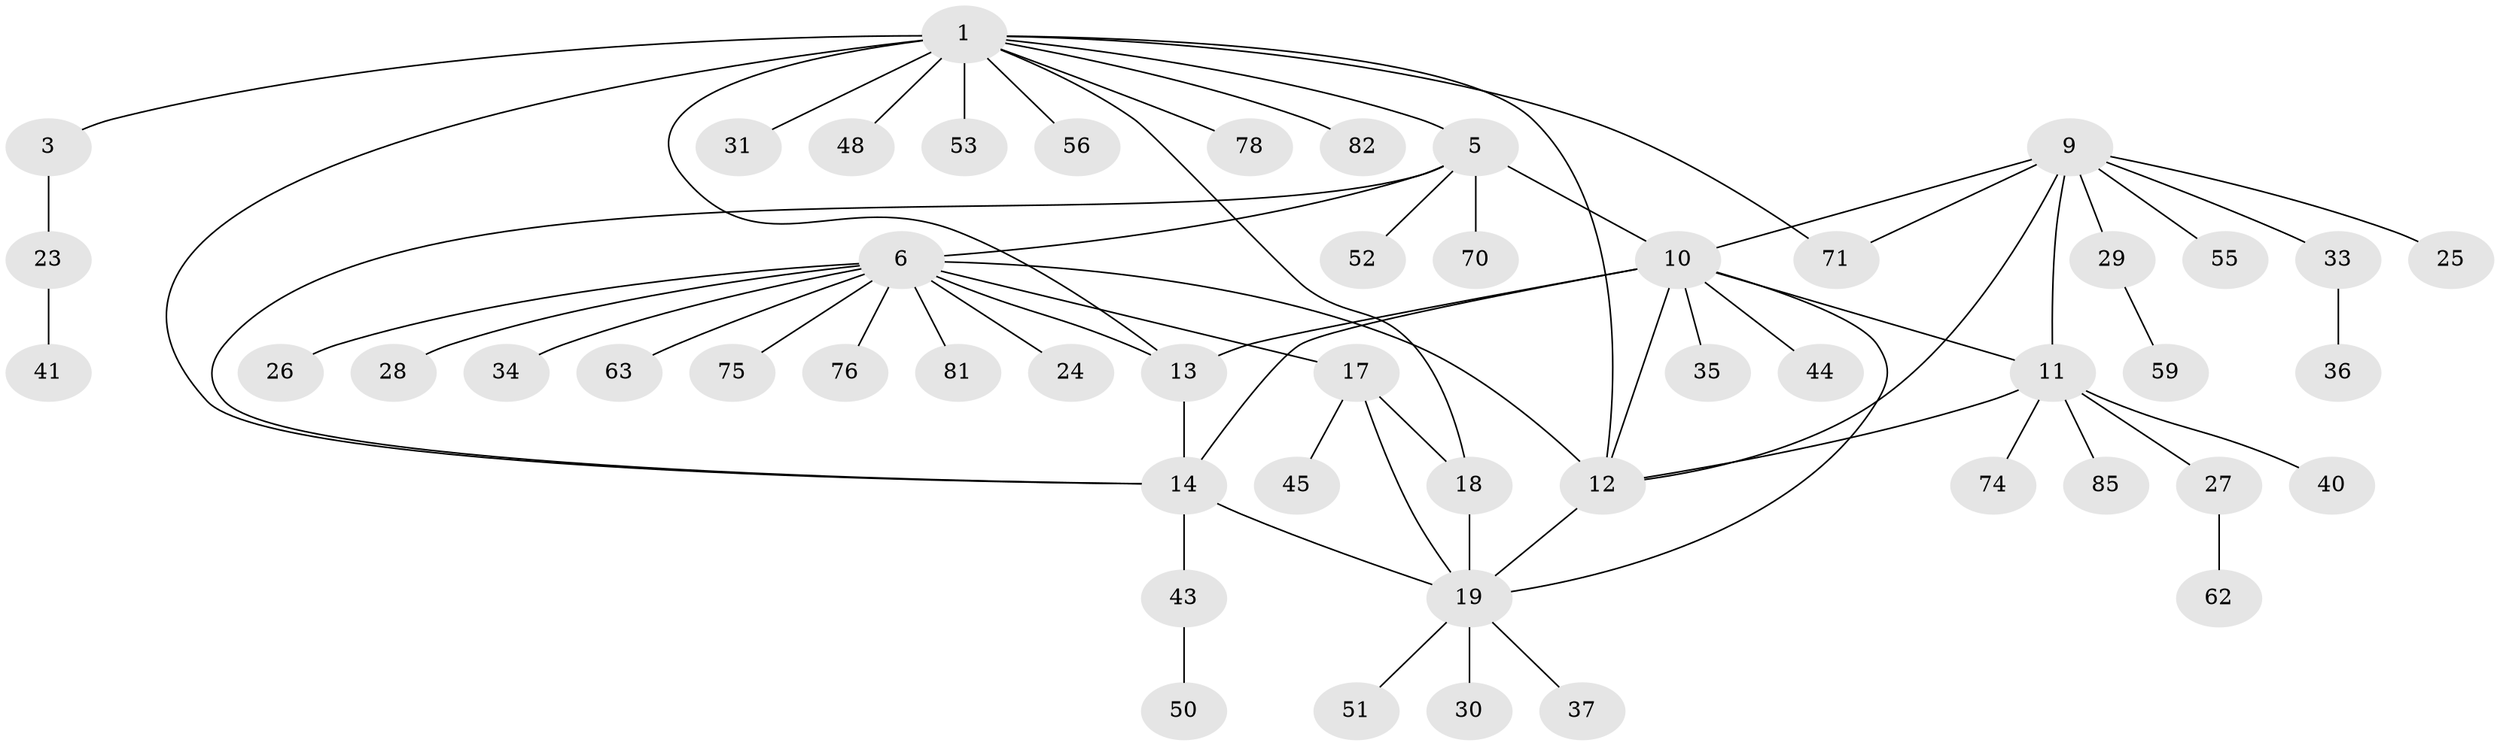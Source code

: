 // original degree distribution, {6: 0.058823529411764705, 7: 0.047058823529411764, 4: 0.03529411764705882, 9: 0.011764705882352941, 5: 0.07058823529411765, 12: 0.011764705882352941, 8: 0.011764705882352941, 10: 0.011764705882352941, 2: 0.1411764705882353, 1: 0.5647058823529412, 3: 0.03529411764705882}
// Generated by graph-tools (version 1.1) at 2025/19/03/04/25 18:19:30]
// undirected, 51 vertices, 66 edges
graph export_dot {
graph [start="1"]
  node [color=gray90,style=filled];
  1 [super="+2+4"];
  3;
  5 [super="+7"];
  6 [super="+21+8+46+49"];
  9;
  10 [super="+16+42"];
  11;
  12;
  13;
  14 [super="+15"];
  17;
  18 [super="+39"];
  19 [super="+68+80+20"];
  23 [super="+77+79"];
  24;
  25;
  26;
  27;
  28 [super="+38"];
  29;
  30;
  31;
  33;
  34;
  35;
  36;
  37;
  40;
  41;
  43 [super="+54"];
  44;
  45 [super="+65"];
  48 [super="+67"];
  50;
  51;
  52;
  53;
  55;
  56;
  59;
  62;
  63;
  70;
  71;
  74;
  75;
  76;
  78;
  81;
  82;
  85;
  1 -- 3 [weight=3];
  1 -- 56;
  1 -- 71;
  1 -- 48;
  1 -- 82;
  1 -- 78;
  1 -- 31;
  1 -- 18;
  1 -- 53;
  1 -- 12;
  1 -- 13;
  1 -- 14;
  1 -- 5;
  3 -- 23;
  5 -- 6 [weight=4];
  5 -- 52;
  5 -- 70;
  5 -- 10;
  5 -- 14;
  6 -- 17;
  6 -- 26;
  6 -- 28;
  6 -- 63;
  6 -- 76;
  6 -- 81;
  6 -- 75;
  6 -- 34;
  6 -- 24;
  6 -- 12;
  6 -- 13;
  9 -- 10;
  9 -- 11;
  9 -- 12;
  9 -- 25;
  9 -- 29;
  9 -- 33;
  9 -- 55;
  9 -- 71;
  10 -- 11;
  10 -- 12;
  10 -- 35;
  10 -- 13;
  10 -- 14 [weight=2];
  10 -- 44;
  10 -- 19;
  11 -- 12;
  11 -- 27;
  11 -- 40;
  11 -- 74;
  11 -- 85;
  12 -- 19;
  13 -- 14 [weight=2];
  14 -- 43;
  14 -- 19;
  17 -- 18;
  17 -- 19 [weight=2];
  17 -- 45;
  18 -- 19 [weight=2];
  19 -- 51;
  19 -- 37;
  19 -- 30;
  23 -- 41;
  27 -- 62;
  29 -- 59;
  33 -- 36;
  43 -- 50;
}

